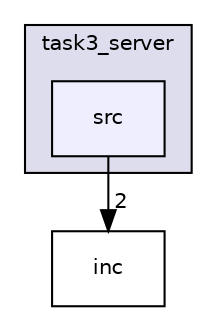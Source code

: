 digraph "task3_server/src" {
  compound=true
  node [ fontsize="10", fontname="Helvetica"];
  edge [ labelfontsize="10", labelfontname="Helvetica"];
  subgraph clusterdir_f36c06d50c6aa65bb1ef551029ae71dc {
    graph [ bgcolor="#ddddee", pencolor="black", label="task3_server" fontname="Helvetica", fontsize="10", URL="dir_f36c06d50c6aa65bb1ef551029ae71dc.html"]
  dir_e0fe4798e3c9a83969e4a92241311de2 [shape=box, label="src", style="filled", fillcolor="#eeeeff", pencolor="black", URL="dir_e0fe4798e3c9a83969e4a92241311de2.html"];
  }
  dir_f7eea26883943d24f03919f2a3c0c2b8 [shape=box label="inc" URL="dir_f7eea26883943d24f03919f2a3c0c2b8.html"];
  dir_e0fe4798e3c9a83969e4a92241311de2->dir_f7eea26883943d24f03919f2a3c0c2b8 [headlabel="2", labeldistance=1.5 headhref="dir_000005_000004.html"];
}
